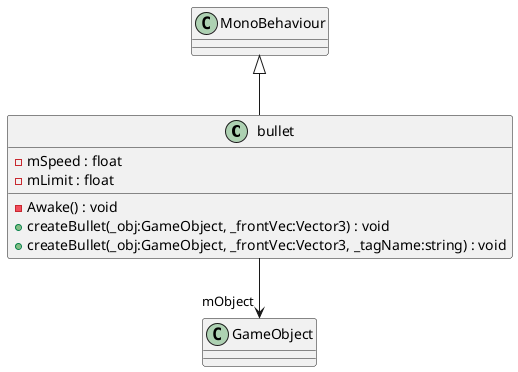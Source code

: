 @startuml
class bullet {
    - mSpeed : float
    - mLimit : float
    - Awake() : void
    + createBullet(_obj:GameObject, _frontVec:Vector3) : void
    + createBullet(_obj:GameObject, _frontVec:Vector3, _tagName:string) : void
}
MonoBehaviour <|-- bullet
bullet --> "mObject" GameObject
@enduml
